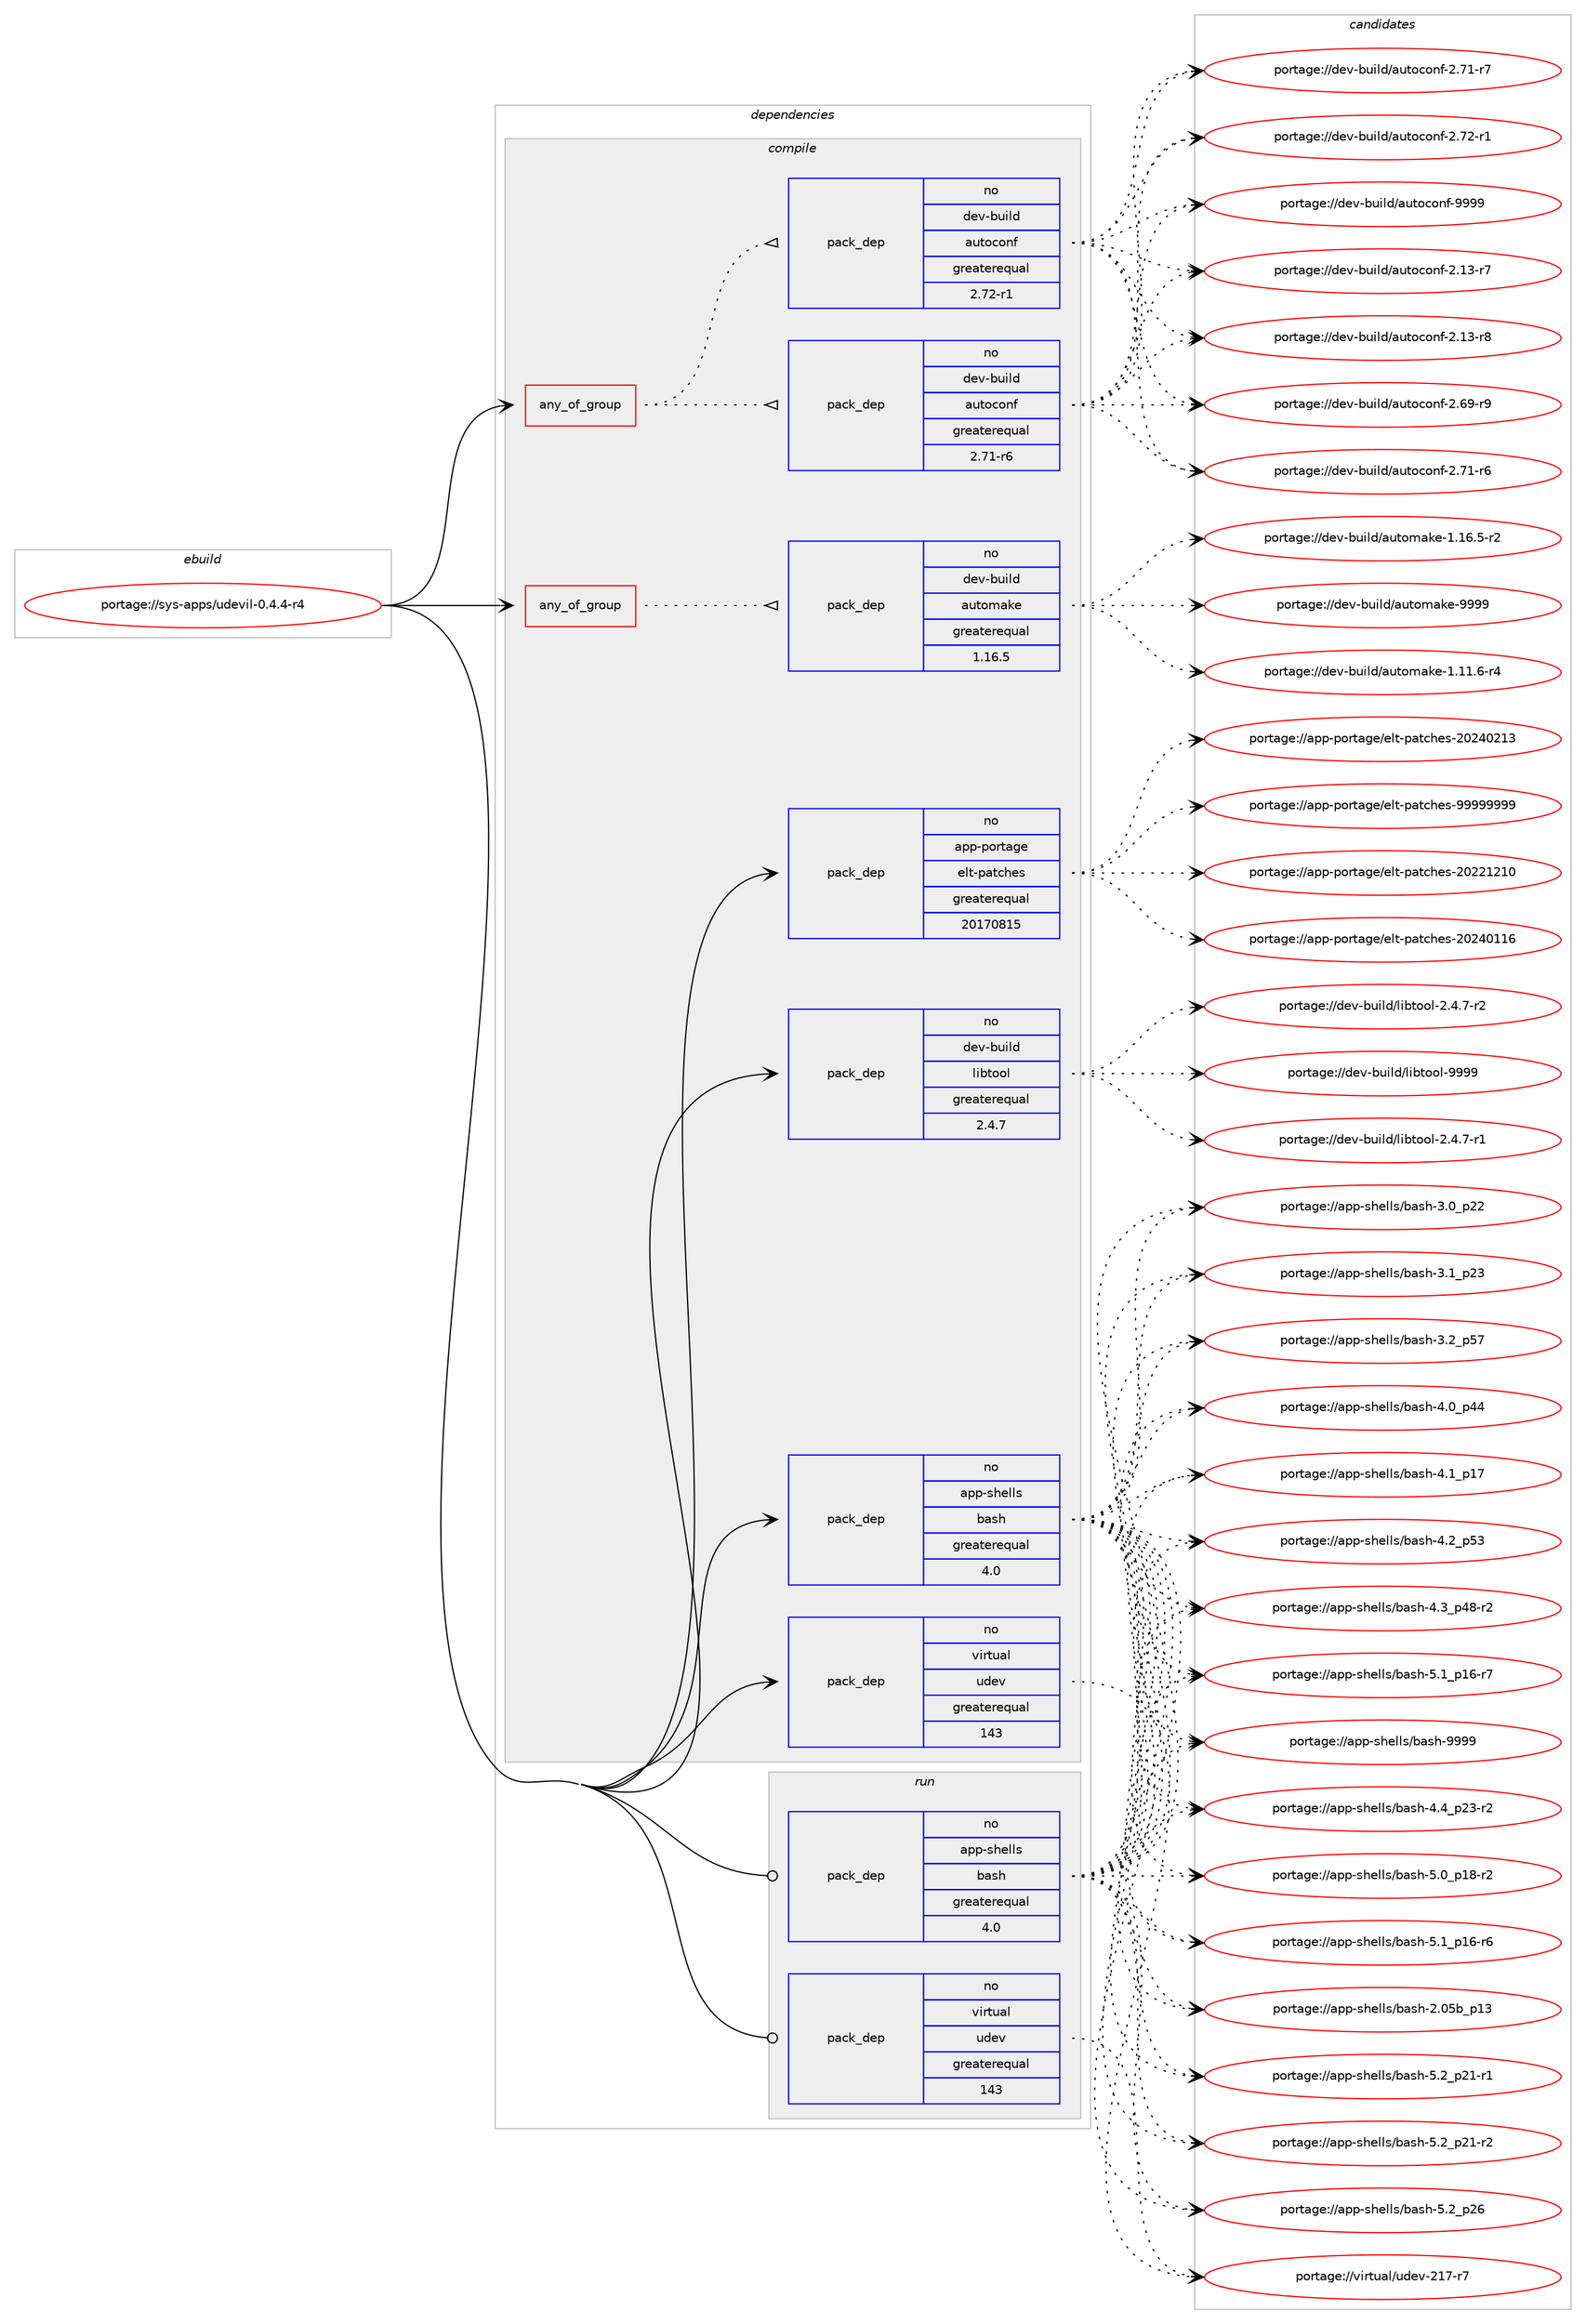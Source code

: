 digraph prolog {

# *************
# Graph options
# *************

newrank=true;
concentrate=true;
compound=true;
graph [rankdir=LR,fontname=Helvetica,fontsize=10,ranksep=1.5];#, ranksep=2.5, nodesep=0.2];
edge  [arrowhead=vee];
node  [fontname=Helvetica,fontsize=10];

# **********
# The ebuild
# **********

subgraph cluster_leftcol {
color=gray;
rank=same;
label=<<i>ebuild</i>>;
id [label="portage://sys-apps/udevil-0.4.4-r4", color=red, width=4, href="../sys-apps/udevil-0.4.4-r4.svg"];
}

# ****************
# The dependencies
# ****************

subgraph cluster_midcol {
color=gray;
label=<<i>dependencies</i>>;
subgraph cluster_compile {
fillcolor="#eeeeee";
style=filled;
label=<<i>compile</i>>;
subgraph any178 {
dependency19288 [label=<<TABLE BORDER="0" CELLBORDER="1" CELLSPACING="0" CELLPADDING="4"><TR><TD CELLPADDING="10">any_of_group</TD></TR></TABLE>>, shape=none, color=red];subgraph pack6056 {
dependency19289 [label=<<TABLE BORDER="0" CELLBORDER="1" CELLSPACING="0" CELLPADDING="4" WIDTH="220"><TR><TD ROWSPAN="6" CELLPADDING="30">pack_dep</TD></TR><TR><TD WIDTH="110">no</TD></TR><TR><TD>dev-build</TD></TR><TR><TD>autoconf</TD></TR><TR><TD>greaterequal</TD></TR><TR><TD>2.72-r1</TD></TR></TABLE>>, shape=none, color=blue];
}
dependency19288:e -> dependency19289:w [weight=20,style="dotted",arrowhead="oinv"];
subgraph pack6057 {
dependency19290 [label=<<TABLE BORDER="0" CELLBORDER="1" CELLSPACING="0" CELLPADDING="4" WIDTH="220"><TR><TD ROWSPAN="6" CELLPADDING="30">pack_dep</TD></TR><TR><TD WIDTH="110">no</TD></TR><TR><TD>dev-build</TD></TR><TR><TD>autoconf</TD></TR><TR><TD>greaterequal</TD></TR><TR><TD>2.71-r6</TD></TR></TABLE>>, shape=none, color=blue];
}
dependency19288:e -> dependency19290:w [weight=20,style="dotted",arrowhead="oinv"];
}
id:e -> dependency19288:w [weight=20,style="solid",arrowhead="vee"];
subgraph any179 {
dependency19291 [label=<<TABLE BORDER="0" CELLBORDER="1" CELLSPACING="0" CELLPADDING="4"><TR><TD CELLPADDING="10">any_of_group</TD></TR></TABLE>>, shape=none, color=red];subgraph pack6058 {
dependency19292 [label=<<TABLE BORDER="0" CELLBORDER="1" CELLSPACING="0" CELLPADDING="4" WIDTH="220"><TR><TD ROWSPAN="6" CELLPADDING="30">pack_dep</TD></TR><TR><TD WIDTH="110">no</TD></TR><TR><TD>dev-build</TD></TR><TR><TD>automake</TD></TR><TR><TD>greaterequal</TD></TR><TR><TD>1.16.5</TD></TR></TABLE>>, shape=none, color=blue];
}
dependency19291:e -> dependency19292:w [weight=20,style="dotted",arrowhead="oinv"];
}
id:e -> dependency19291:w [weight=20,style="solid",arrowhead="vee"];
# *** BEGIN UNKNOWN DEPENDENCY TYPE (TODO) ***
# id -> package_dependency(portage://sys-apps/udevil-0.4.4-r4,install,no,acct-group,plugdev,none,[,,],[],[])
# *** END UNKNOWN DEPENDENCY TYPE (TODO) ***

subgraph pack6059 {
dependency19293 [label=<<TABLE BORDER="0" CELLBORDER="1" CELLSPACING="0" CELLPADDING="4" WIDTH="220"><TR><TD ROWSPAN="6" CELLPADDING="30">pack_dep</TD></TR><TR><TD WIDTH="110">no</TD></TR><TR><TD>app-portage</TD></TR><TR><TD>elt-patches</TD></TR><TR><TD>greaterequal</TD></TR><TR><TD>20170815</TD></TR></TABLE>>, shape=none, color=blue];
}
id:e -> dependency19293:w [weight=20,style="solid",arrowhead="vee"];
subgraph pack6060 {
dependency19294 [label=<<TABLE BORDER="0" CELLBORDER="1" CELLSPACING="0" CELLPADDING="4" WIDTH="220"><TR><TD ROWSPAN="6" CELLPADDING="30">pack_dep</TD></TR><TR><TD WIDTH="110">no</TD></TR><TR><TD>app-shells</TD></TR><TR><TD>bash</TD></TR><TR><TD>greaterequal</TD></TR><TR><TD>4.0</TD></TR></TABLE>>, shape=none, color=blue];
}
id:e -> dependency19294:w [weight=20,style="solid",arrowhead="vee"];
subgraph pack6061 {
dependency19295 [label=<<TABLE BORDER="0" CELLBORDER="1" CELLSPACING="0" CELLPADDING="4" WIDTH="220"><TR><TD ROWSPAN="6" CELLPADDING="30">pack_dep</TD></TR><TR><TD WIDTH="110">no</TD></TR><TR><TD>dev-build</TD></TR><TR><TD>libtool</TD></TR><TR><TD>greaterequal</TD></TR><TR><TD>2.4.7</TD></TR></TABLE>>, shape=none, color=blue];
}
id:e -> dependency19295:w [weight=20,style="solid",arrowhead="vee"];
# *** BEGIN UNKNOWN DEPENDENCY TYPE (TODO) ***
# id -> package_dependency(portage://sys-apps/udevil-0.4.4-r4,install,no,dev-libs,glib,none,[,,],[slot(2)],[])
# *** END UNKNOWN DEPENDENCY TYPE (TODO) ***

# *** BEGIN UNKNOWN DEPENDENCY TYPE (TODO) ***
# id -> package_dependency(portage://sys-apps/udevil-0.4.4-r4,install,no,dev-util,intltool,none,[,,],[],[])
# *** END UNKNOWN DEPENDENCY TYPE (TODO) ***

# *** BEGIN UNKNOWN DEPENDENCY TYPE (TODO) ***
# id -> package_dependency(portage://sys-apps/udevil-0.4.4-r4,install,no,sys-apps,util-linux,none,[,,],[],[])
# *** END UNKNOWN DEPENDENCY TYPE (TODO) ***

# *** BEGIN UNKNOWN DEPENDENCY TYPE (TODO) ***
# id -> package_dependency(portage://sys-apps/udevil-0.4.4-r4,install,no,sys-devel,gettext,none,[,,],[],[])
# *** END UNKNOWN DEPENDENCY TYPE (TODO) ***

# *** BEGIN UNKNOWN DEPENDENCY TYPE (TODO) ***
# id -> package_dependency(portage://sys-apps/udevil-0.4.4-r4,install,no,sys-devel,gnuconfig,none,[,,],[],[])
# *** END UNKNOWN DEPENDENCY TYPE (TODO) ***

# *** BEGIN UNKNOWN DEPENDENCY TYPE (TODO) ***
# id -> package_dependency(portage://sys-apps/udevil-0.4.4-r4,install,no,virtual,acl,none,[,,],[],[])
# *** END UNKNOWN DEPENDENCY TYPE (TODO) ***

# *** BEGIN UNKNOWN DEPENDENCY TYPE (TODO) ***
# id -> package_dependency(portage://sys-apps/udevil-0.4.4-r4,install,no,virtual,pkgconfig,none,[,,],[],[])
# *** END UNKNOWN DEPENDENCY TYPE (TODO) ***

subgraph pack6062 {
dependency19296 [label=<<TABLE BORDER="0" CELLBORDER="1" CELLSPACING="0" CELLPADDING="4" WIDTH="220"><TR><TD ROWSPAN="6" CELLPADDING="30">pack_dep</TD></TR><TR><TD WIDTH="110">no</TD></TR><TR><TD>virtual</TD></TR><TR><TD>udev</TD></TR><TR><TD>greaterequal</TD></TR><TR><TD>143</TD></TR></TABLE>>, shape=none, color=blue];
}
id:e -> dependency19296:w [weight=20,style="solid",arrowhead="vee"];
}
subgraph cluster_compileandrun {
fillcolor="#eeeeee";
style=filled;
label=<<i>compile and run</i>>;
}
subgraph cluster_run {
fillcolor="#eeeeee";
style=filled;
label=<<i>run</i>>;
# *** BEGIN UNKNOWN DEPENDENCY TYPE (TODO) ***
# id -> package_dependency(portage://sys-apps/udevil-0.4.4-r4,run,no,acct-group,plugdev,none,[,,],[],[])
# *** END UNKNOWN DEPENDENCY TYPE (TODO) ***

subgraph pack6063 {
dependency19297 [label=<<TABLE BORDER="0" CELLBORDER="1" CELLSPACING="0" CELLPADDING="4" WIDTH="220"><TR><TD ROWSPAN="6" CELLPADDING="30">pack_dep</TD></TR><TR><TD WIDTH="110">no</TD></TR><TR><TD>app-shells</TD></TR><TR><TD>bash</TD></TR><TR><TD>greaterequal</TD></TR><TR><TD>4.0</TD></TR></TABLE>>, shape=none, color=blue];
}
id:e -> dependency19297:w [weight=20,style="solid",arrowhead="odot"];
# *** BEGIN UNKNOWN DEPENDENCY TYPE (TODO) ***
# id -> package_dependency(portage://sys-apps/udevil-0.4.4-r4,run,no,dev-libs,glib,none,[,,],[slot(2)],[])
# *** END UNKNOWN DEPENDENCY TYPE (TODO) ***

# *** BEGIN UNKNOWN DEPENDENCY TYPE (TODO) ***
# id -> package_dependency(portage://sys-apps/udevil-0.4.4-r4,run,no,sys-apps,util-linux,none,[,,],[],[])
# *** END UNKNOWN DEPENDENCY TYPE (TODO) ***

# *** BEGIN UNKNOWN DEPENDENCY TYPE (TODO) ***
# id -> package_dependency(portage://sys-apps/udevil-0.4.4-r4,run,no,virtual,acl,none,[,,],[],[])
# *** END UNKNOWN DEPENDENCY TYPE (TODO) ***

subgraph pack6064 {
dependency19298 [label=<<TABLE BORDER="0" CELLBORDER="1" CELLSPACING="0" CELLPADDING="4" WIDTH="220"><TR><TD ROWSPAN="6" CELLPADDING="30">pack_dep</TD></TR><TR><TD WIDTH="110">no</TD></TR><TR><TD>virtual</TD></TR><TR><TD>udev</TD></TR><TR><TD>greaterequal</TD></TR><TR><TD>143</TD></TR></TABLE>>, shape=none, color=blue];
}
id:e -> dependency19298:w [weight=20,style="solid",arrowhead="odot"];
}
}

# **************
# The candidates
# **************

subgraph cluster_choices {
rank=same;
color=gray;
label=<<i>candidates</i>>;

subgraph choice6056 {
color=black;
nodesep=1;
choice100101118459811710510810047971171161119911111010245504649514511455 [label="portage://dev-build/autoconf-2.13-r7", color=red, width=4,href="../dev-build/autoconf-2.13-r7.svg"];
choice100101118459811710510810047971171161119911111010245504649514511456 [label="portage://dev-build/autoconf-2.13-r8", color=red, width=4,href="../dev-build/autoconf-2.13-r8.svg"];
choice100101118459811710510810047971171161119911111010245504654574511457 [label="portage://dev-build/autoconf-2.69-r9", color=red, width=4,href="../dev-build/autoconf-2.69-r9.svg"];
choice100101118459811710510810047971171161119911111010245504655494511454 [label="portage://dev-build/autoconf-2.71-r6", color=red, width=4,href="../dev-build/autoconf-2.71-r6.svg"];
choice100101118459811710510810047971171161119911111010245504655494511455 [label="portage://dev-build/autoconf-2.71-r7", color=red, width=4,href="../dev-build/autoconf-2.71-r7.svg"];
choice100101118459811710510810047971171161119911111010245504655504511449 [label="portage://dev-build/autoconf-2.72-r1", color=red, width=4,href="../dev-build/autoconf-2.72-r1.svg"];
choice10010111845981171051081004797117116111991111101024557575757 [label="portage://dev-build/autoconf-9999", color=red, width=4,href="../dev-build/autoconf-9999.svg"];
dependency19289:e -> choice100101118459811710510810047971171161119911111010245504649514511455:w [style=dotted,weight="100"];
dependency19289:e -> choice100101118459811710510810047971171161119911111010245504649514511456:w [style=dotted,weight="100"];
dependency19289:e -> choice100101118459811710510810047971171161119911111010245504654574511457:w [style=dotted,weight="100"];
dependency19289:e -> choice100101118459811710510810047971171161119911111010245504655494511454:w [style=dotted,weight="100"];
dependency19289:e -> choice100101118459811710510810047971171161119911111010245504655494511455:w [style=dotted,weight="100"];
dependency19289:e -> choice100101118459811710510810047971171161119911111010245504655504511449:w [style=dotted,weight="100"];
dependency19289:e -> choice10010111845981171051081004797117116111991111101024557575757:w [style=dotted,weight="100"];
}
subgraph choice6057 {
color=black;
nodesep=1;
choice100101118459811710510810047971171161119911111010245504649514511455 [label="portage://dev-build/autoconf-2.13-r7", color=red, width=4,href="../dev-build/autoconf-2.13-r7.svg"];
choice100101118459811710510810047971171161119911111010245504649514511456 [label="portage://dev-build/autoconf-2.13-r8", color=red, width=4,href="../dev-build/autoconf-2.13-r8.svg"];
choice100101118459811710510810047971171161119911111010245504654574511457 [label="portage://dev-build/autoconf-2.69-r9", color=red, width=4,href="../dev-build/autoconf-2.69-r9.svg"];
choice100101118459811710510810047971171161119911111010245504655494511454 [label="portage://dev-build/autoconf-2.71-r6", color=red, width=4,href="../dev-build/autoconf-2.71-r6.svg"];
choice100101118459811710510810047971171161119911111010245504655494511455 [label="portage://dev-build/autoconf-2.71-r7", color=red, width=4,href="../dev-build/autoconf-2.71-r7.svg"];
choice100101118459811710510810047971171161119911111010245504655504511449 [label="portage://dev-build/autoconf-2.72-r1", color=red, width=4,href="../dev-build/autoconf-2.72-r1.svg"];
choice10010111845981171051081004797117116111991111101024557575757 [label="portage://dev-build/autoconf-9999", color=red, width=4,href="../dev-build/autoconf-9999.svg"];
dependency19290:e -> choice100101118459811710510810047971171161119911111010245504649514511455:w [style=dotted,weight="100"];
dependency19290:e -> choice100101118459811710510810047971171161119911111010245504649514511456:w [style=dotted,weight="100"];
dependency19290:e -> choice100101118459811710510810047971171161119911111010245504654574511457:w [style=dotted,weight="100"];
dependency19290:e -> choice100101118459811710510810047971171161119911111010245504655494511454:w [style=dotted,weight="100"];
dependency19290:e -> choice100101118459811710510810047971171161119911111010245504655494511455:w [style=dotted,weight="100"];
dependency19290:e -> choice100101118459811710510810047971171161119911111010245504655504511449:w [style=dotted,weight="100"];
dependency19290:e -> choice10010111845981171051081004797117116111991111101024557575757:w [style=dotted,weight="100"];
}
subgraph choice6058 {
color=black;
nodesep=1;
choice1001011184598117105108100479711711611110997107101454946494946544511452 [label="portage://dev-build/automake-1.11.6-r4", color=red, width=4,href="../dev-build/automake-1.11.6-r4.svg"];
choice1001011184598117105108100479711711611110997107101454946495446534511450 [label="portage://dev-build/automake-1.16.5-r2", color=red, width=4,href="../dev-build/automake-1.16.5-r2.svg"];
choice10010111845981171051081004797117116111109971071014557575757 [label="portage://dev-build/automake-9999", color=red, width=4,href="../dev-build/automake-9999.svg"];
dependency19292:e -> choice1001011184598117105108100479711711611110997107101454946494946544511452:w [style=dotted,weight="100"];
dependency19292:e -> choice1001011184598117105108100479711711611110997107101454946495446534511450:w [style=dotted,weight="100"];
dependency19292:e -> choice10010111845981171051081004797117116111109971071014557575757:w [style=dotted,weight="100"];
}
subgraph choice6059 {
color=black;
nodesep=1;
choice97112112451121111141169710310147101108116451129711699104101115455048505049504948 [label="portage://app-portage/elt-patches-20221210", color=red, width=4,href="../app-portage/elt-patches-20221210.svg"];
choice97112112451121111141169710310147101108116451129711699104101115455048505248494954 [label="portage://app-portage/elt-patches-20240116", color=red, width=4,href="../app-portage/elt-patches-20240116.svg"];
choice97112112451121111141169710310147101108116451129711699104101115455048505248504951 [label="portage://app-portage/elt-patches-20240213", color=red, width=4,href="../app-portage/elt-patches-20240213.svg"];
choice97112112451121111141169710310147101108116451129711699104101115455757575757575757 [label="portage://app-portage/elt-patches-99999999", color=red, width=4,href="../app-portage/elt-patches-99999999.svg"];
dependency19293:e -> choice97112112451121111141169710310147101108116451129711699104101115455048505049504948:w [style=dotted,weight="100"];
dependency19293:e -> choice97112112451121111141169710310147101108116451129711699104101115455048505248494954:w [style=dotted,weight="100"];
dependency19293:e -> choice97112112451121111141169710310147101108116451129711699104101115455048505248504951:w [style=dotted,weight="100"];
dependency19293:e -> choice97112112451121111141169710310147101108116451129711699104101115455757575757575757:w [style=dotted,weight="100"];
}
subgraph choice6060 {
color=black;
nodesep=1;
choice9711211245115104101108108115479897115104455046485398951124951 [label="portage://app-shells/bash-2.05b_p13", color=red, width=4,href="../app-shells/bash-2.05b_p13.svg"];
choice971121124511510410110810811547989711510445514648951125050 [label="portage://app-shells/bash-3.0_p22", color=red, width=4,href="../app-shells/bash-3.0_p22.svg"];
choice971121124511510410110810811547989711510445514649951125051 [label="portage://app-shells/bash-3.1_p23", color=red, width=4,href="../app-shells/bash-3.1_p23.svg"];
choice971121124511510410110810811547989711510445514650951125355 [label="portage://app-shells/bash-3.2_p57", color=red, width=4,href="../app-shells/bash-3.2_p57.svg"];
choice971121124511510410110810811547989711510445524648951125252 [label="portage://app-shells/bash-4.0_p44", color=red, width=4,href="../app-shells/bash-4.0_p44.svg"];
choice971121124511510410110810811547989711510445524649951124955 [label="portage://app-shells/bash-4.1_p17", color=red, width=4,href="../app-shells/bash-4.1_p17.svg"];
choice971121124511510410110810811547989711510445524650951125351 [label="portage://app-shells/bash-4.2_p53", color=red, width=4,href="../app-shells/bash-4.2_p53.svg"];
choice9711211245115104101108108115479897115104455246519511252564511450 [label="portage://app-shells/bash-4.3_p48-r2", color=red, width=4,href="../app-shells/bash-4.3_p48-r2.svg"];
choice9711211245115104101108108115479897115104455246529511250514511450 [label="portage://app-shells/bash-4.4_p23-r2", color=red, width=4,href="../app-shells/bash-4.4_p23-r2.svg"];
choice9711211245115104101108108115479897115104455346489511249564511450 [label="portage://app-shells/bash-5.0_p18-r2", color=red, width=4,href="../app-shells/bash-5.0_p18-r2.svg"];
choice9711211245115104101108108115479897115104455346499511249544511454 [label="portage://app-shells/bash-5.1_p16-r6", color=red, width=4,href="../app-shells/bash-5.1_p16-r6.svg"];
choice9711211245115104101108108115479897115104455346499511249544511455 [label="portage://app-shells/bash-5.1_p16-r7", color=red, width=4,href="../app-shells/bash-5.1_p16-r7.svg"];
choice9711211245115104101108108115479897115104455346509511250494511449 [label="portage://app-shells/bash-5.2_p21-r1", color=red, width=4,href="../app-shells/bash-5.2_p21-r1.svg"];
choice9711211245115104101108108115479897115104455346509511250494511450 [label="portage://app-shells/bash-5.2_p21-r2", color=red, width=4,href="../app-shells/bash-5.2_p21-r2.svg"];
choice971121124511510410110810811547989711510445534650951125054 [label="portage://app-shells/bash-5.2_p26", color=red, width=4,href="../app-shells/bash-5.2_p26.svg"];
choice97112112451151041011081081154798971151044557575757 [label="portage://app-shells/bash-9999", color=red, width=4,href="../app-shells/bash-9999.svg"];
dependency19294:e -> choice9711211245115104101108108115479897115104455046485398951124951:w [style=dotted,weight="100"];
dependency19294:e -> choice971121124511510410110810811547989711510445514648951125050:w [style=dotted,weight="100"];
dependency19294:e -> choice971121124511510410110810811547989711510445514649951125051:w [style=dotted,weight="100"];
dependency19294:e -> choice971121124511510410110810811547989711510445514650951125355:w [style=dotted,weight="100"];
dependency19294:e -> choice971121124511510410110810811547989711510445524648951125252:w [style=dotted,weight="100"];
dependency19294:e -> choice971121124511510410110810811547989711510445524649951124955:w [style=dotted,weight="100"];
dependency19294:e -> choice971121124511510410110810811547989711510445524650951125351:w [style=dotted,weight="100"];
dependency19294:e -> choice9711211245115104101108108115479897115104455246519511252564511450:w [style=dotted,weight="100"];
dependency19294:e -> choice9711211245115104101108108115479897115104455246529511250514511450:w [style=dotted,weight="100"];
dependency19294:e -> choice9711211245115104101108108115479897115104455346489511249564511450:w [style=dotted,weight="100"];
dependency19294:e -> choice9711211245115104101108108115479897115104455346499511249544511454:w [style=dotted,weight="100"];
dependency19294:e -> choice9711211245115104101108108115479897115104455346499511249544511455:w [style=dotted,weight="100"];
dependency19294:e -> choice9711211245115104101108108115479897115104455346509511250494511449:w [style=dotted,weight="100"];
dependency19294:e -> choice9711211245115104101108108115479897115104455346509511250494511450:w [style=dotted,weight="100"];
dependency19294:e -> choice971121124511510410110810811547989711510445534650951125054:w [style=dotted,weight="100"];
dependency19294:e -> choice97112112451151041011081081154798971151044557575757:w [style=dotted,weight="100"];
}
subgraph choice6061 {
color=black;
nodesep=1;
choice100101118459811710510810047108105981161111111084550465246554511449 [label="portage://dev-build/libtool-2.4.7-r1", color=red, width=4,href="../dev-build/libtool-2.4.7-r1.svg"];
choice100101118459811710510810047108105981161111111084550465246554511450 [label="portage://dev-build/libtool-2.4.7-r2", color=red, width=4,href="../dev-build/libtool-2.4.7-r2.svg"];
choice100101118459811710510810047108105981161111111084557575757 [label="portage://dev-build/libtool-9999", color=red, width=4,href="../dev-build/libtool-9999.svg"];
dependency19295:e -> choice100101118459811710510810047108105981161111111084550465246554511449:w [style=dotted,weight="100"];
dependency19295:e -> choice100101118459811710510810047108105981161111111084550465246554511450:w [style=dotted,weight="100"];
dependency19295:e -> choice100101118459811710510810047108105981161111111084557575757:w [style=dotted,weight="100"];
}
subgraph choice6062 {
color=black;
nodesep=1;
choice1181051141161179710847117100101118455049554511455 [label="portage://virtual/udev-217-r7", color=red, width=4,href="../virtual/udev-217-r7.svg"];
dependency19296:e -> choice1181051141161179710847117100101118455049554511455:w [style=dotted,weight="100"];
}
subgraph choice6063 {
color=black;
nodesep=1;
choice9711211245115104101108108115479897115104455046485398951124951 [label="portage://app-shells/bash-2.05b_p13", color=red, width=4,href="../app-shells/bash-2.05b_p13.svg"];
choice971121124511510410110810811547989711510445514648951125050 [label="portage://app-shells/bash-3.0_p22", color=red, width=4,href="../app-shells/bash-3.0_p22.svg"];
choice971121124511510410110810811547989711510445514649951125051 [label="portage://app-shells/bash-3.1_p23", color=red, width=4,href="../app-shells/bash-3.1_p23.svg"];
choice971121124511510410110810811547989711510445514650951125355 [label="portage://app-shells/bash-3.2_p57", color=red, width=4,href="../app-shells/bash-3.2_p57.svg"];
choice971121124511510410110810811547989711510445524648951125252 [label="portage://app-shells/bash-4.0_p44", color=red, width=4,href="../app-shells/bash-4.0_p44.svg"];
choice971121124511510410110810811547989711510445524649951124955 [label="portage://app-shells/bash-4.1_p17", color=red, width=4,href="../app-shells/bash-4.1_p17.svg"];
choice971121124511510410110810811547989711510445524650951125351 [label="portage://app-shells/bash-4.2_p53", color=red, width=4,href="../app-shells/bash-4.2_p53.svg"];
choice9711211245115104101108108115479897115104455246519511252564511450 [label="portage://app-shells/bash-4.3_p48-r2", color=red, width=4,href="../app-shells/bash-4.3_p48-r2.svg"];
choice9711211245115104101108108115479897115104455246529511250514511450 [label="portage://app-shells/bash-4.4_p23-r2", color=red, width=4,href="../app-shells/bash-4.4_p23-r2.svg"];
choice9711211245115104101108108115479897115104455346489511249564511450 [label="portage://app-shells/bash-5.0_p18-r2", color=red, width=4,href="../app-shells/bash-5.0_p18-r2.svg"];
choice9711211245115104101108108115479897115104455346499511249544511454 [label="portage://app-shells/bash-5.1_p16-r6", color=red, width=4,href="../app-shells/bash-5.1_p16-r6.svg"];
choice9711211245115104101108108115479897115104455346499511249544511455 [label="portage://app-shells/bash-5.1_p16-r7", color=red, width=4,href="../app-shells/bash-5.1_p16-r7.svg"];
choice9711211245115104101108108115479897115104455346509511250494511449 [label="portage://app-shells/bash-5.2_p21-r1", color=red, width=4,href="../app-shells/bash-5.2_p21-r1.svg"];
choice9711211245115104101108108115479897115104455346509511250494511450 [label="portage://app-shells/bash-5.2_p21-r2", color=red, width=4,href="../app-shells/bash-5.2_p21-r2.svg"];
choice971121124511510410110810811547989711510445534650951125054 [label="portage://app-shells/bash-5.2_p26", color=red, width=4,href="../app-shells/bash-5.2_p26.svg"];
choice97112112451151041011081081154798971151044557575757 [label="portage://app-shells/bash-9999", color=red, width=4,href="../app-shells/bash-9999.svg"];
dependency19297:e -> choice9711211245115104101108108115479897115104455046485398951124951:w [style=dotted,weight="100"];
dependency19297:e -> choice971121124511510410110810811547989711510445514648951125050:w [style=dotted,weight="100"];
dependency19297:e -> choice971121124511510410110810811547989711510445514649951125051:w [style=dotted,weight="100"];
dependency19297:e -> choice971121124511510410110810811547989711510445514650951125355:w [style=dotted,weight="100"];
dependency19297:e -> choice971121124511510410110810811547989711510445524648951125252:w [style=dotted,weight="100"];
dependency19297:e -> choice971121124511510410110810811547989711510445524649951124955:w [style=dotted,weight="100"];
dependency19297:e -> choice971121124511510410110810811547989711510445524650951125351:w [style=dotted,weight="100"];
dependency19297:e -> choice9711211245115104101108108115479897115104455246519511252564511450:w [style=dotted,weight="100"];
dependency19297:e -> choice9711211245115104101108108115479897115104455246529511250514511450:w [style=dotted,weight="100"];
dependency19297:e -> choice9711211245115104101108108115479897115104455346489511249564511450:w [style=dotted,weight="100"];
dependency19297:e -> choice9711211245115104101108108115479897115104455346499511249544511454:w [style=dotted,weight="100"];
dependency19297:e -> choice9711211245115104101108108115479897115104455346499511249544511455:w [style=dotted,weight="100"];
dependency19297:e -> choice9711211245115104101108108115479897115104455346509511250494511449:w [style=dotted,weight="100"];
dependency19297:e -> choice9711211245115104101108108115479897115104455346509511250494511450:w [style=dotted,weight="100"];
dependency19297:e -> choice971121124511510410110810811547989711510445534650951125054:w [style=dotted,weight="100"];
dependency19297:e -> choice97112112451151041011081081154798971151044557575757:w [style=dotted,weight="100"];
}
subgraph choice6064 {
color=black;
nodesep=1;
choice1181051141161179710847117100101118455049554511455 [label="portage://virtual/udev-217-r7", color=red, width=4,href="../virtual/udev-217-r7.svg"];
dependency19298:e -> choice1181051141161179710847117100101118455049554511455:w [style=dotted,weight="100"];
}
}

}
